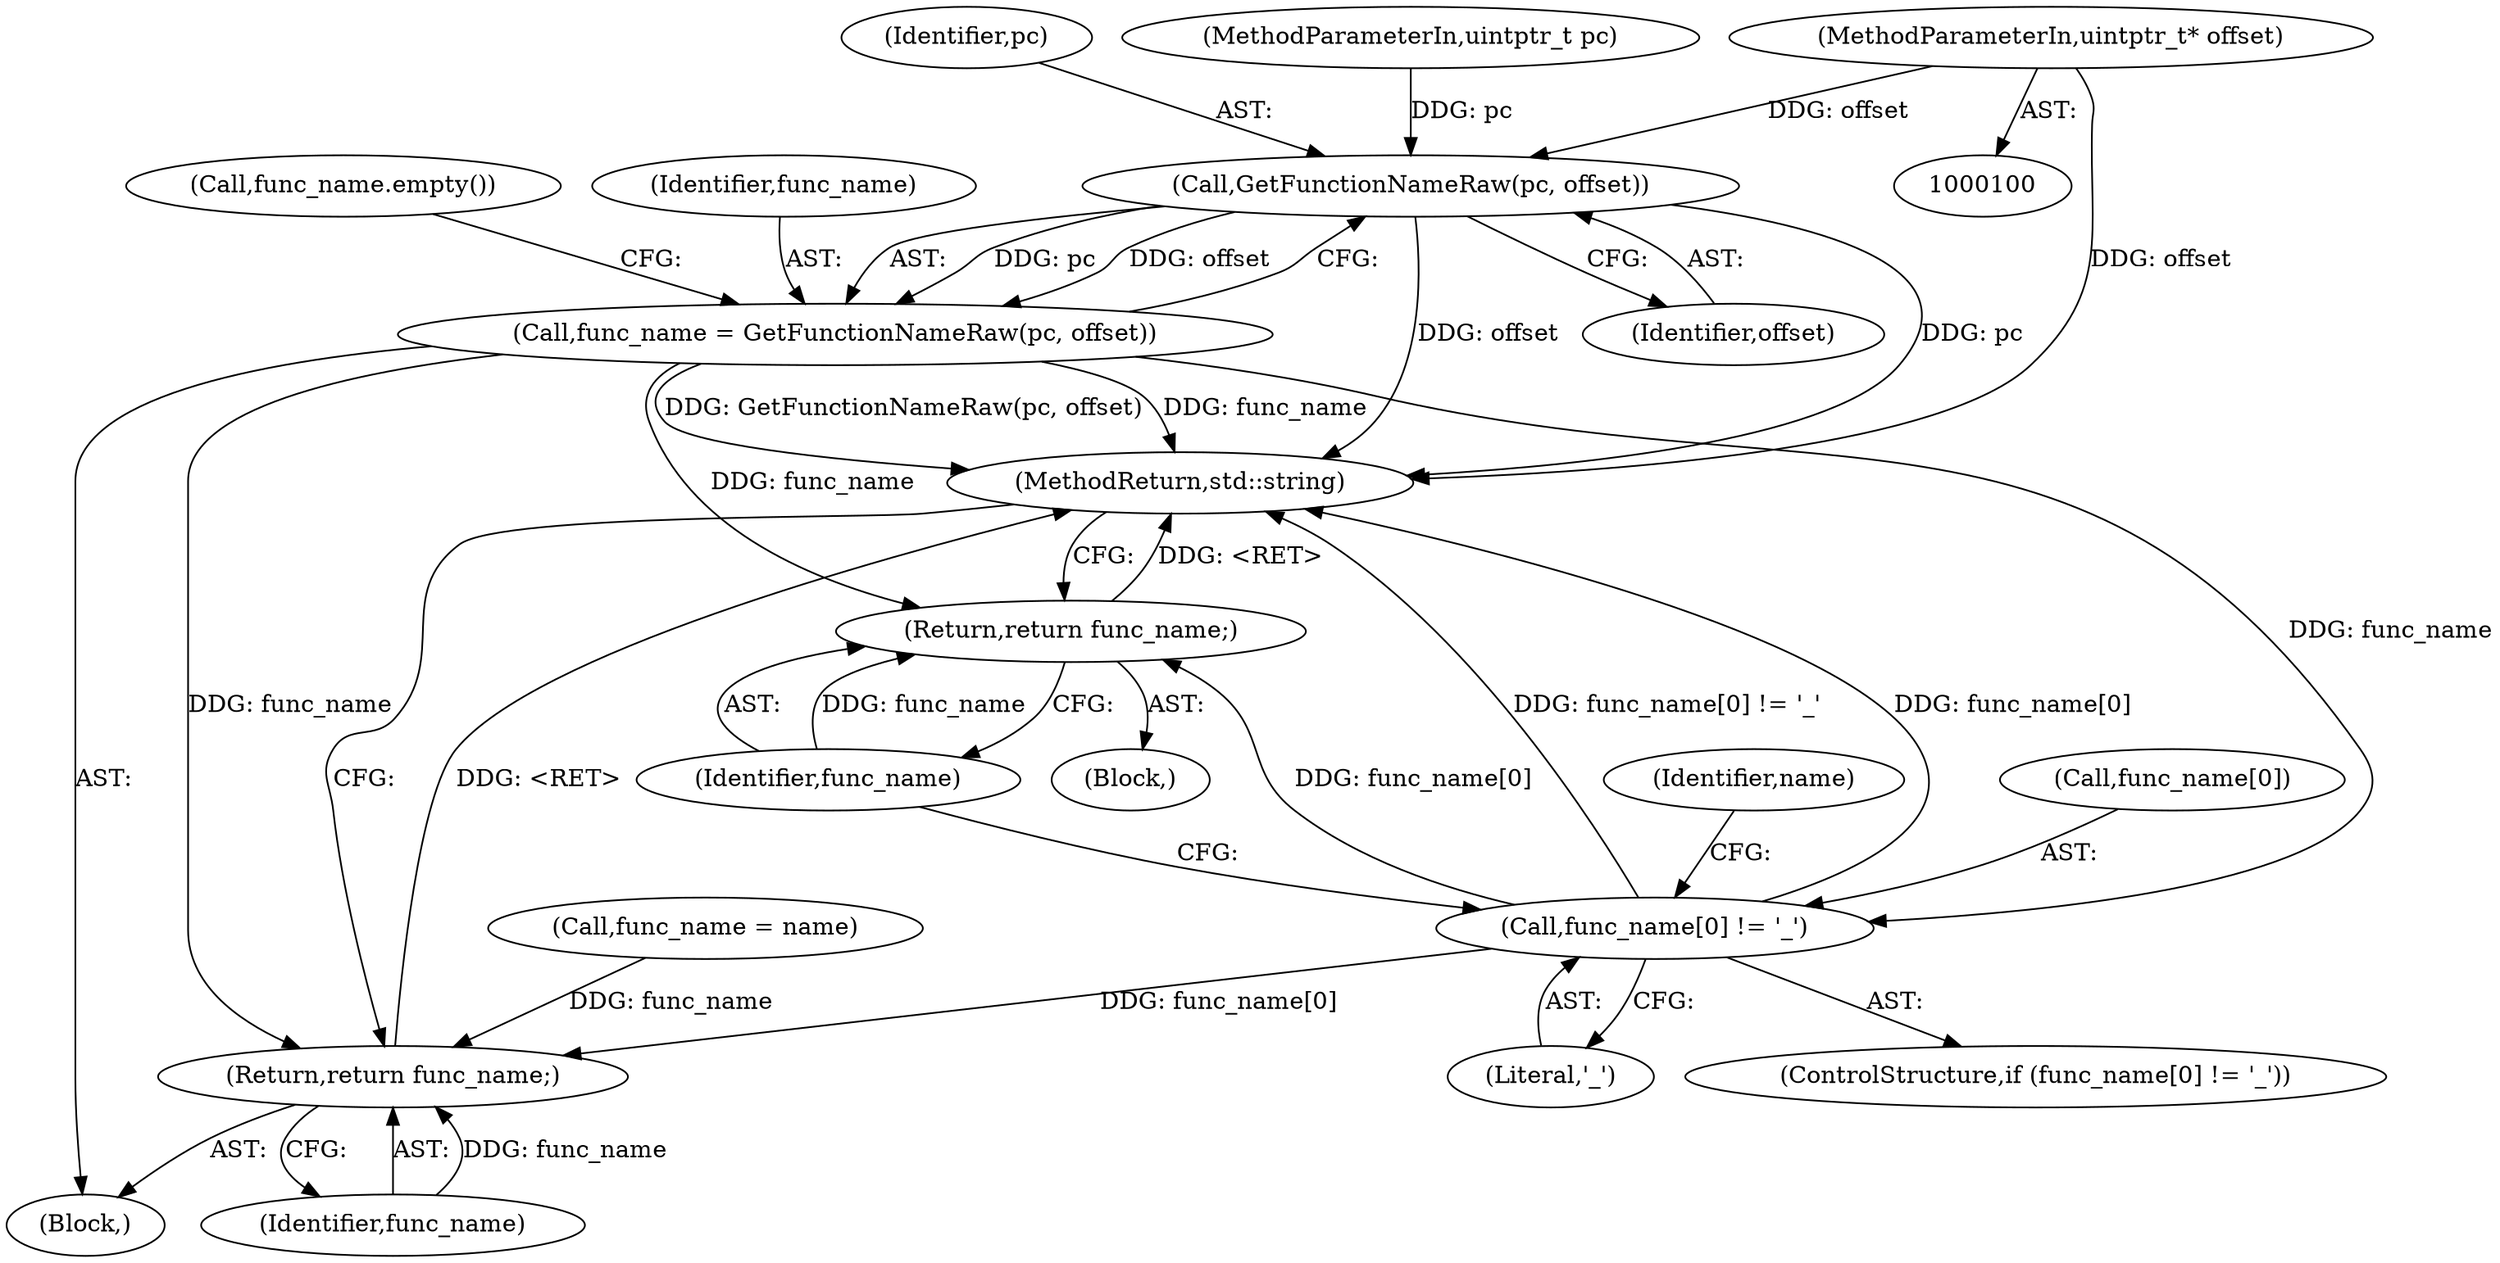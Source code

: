 digraph "1_Android_ad54cfed4516292654c997910839153264ae00a0@pointer" {
"1000102" [label="(MethodParameterIn,uintptr_t* offset)"];
"1000107" [label="(Call,GetFunctionNameRaw(pc, offset))"];
"1000105" [label="(Call,func_name = GetFunctionNameRaw(pc, offset))"];
"1000115" [label="(Call,func_name[0] != '_')"];
"1000121" [label="(Return,return func_name;)"];
"1000139" [label="(Return,return func_name;)"];
"1000140" [label="(Identifier,func_name)"];
"1000125" [label="(Identifier,name)"];
"1000116" [label="(Call,func_name[0])"];
"1000109" [label="(Identifier,offset)"];
"1000102" [label="(MethodParameterIn,uintptr_t* offset)"];
"1000139" [label="(Return,return func_name;)"];
"1000112" [label="(Call,func_name.empty())"];
"1000103" [label="(Block,)"];
"1000119" [label="(Literal,'_')"];
"1000121" [label="(Return,return func_name;)"];
"1000122" [label="(Identifier,func_name)"];
"1000114" [label="(ControlStructure,if (func_name[0] != '_'))"];
"1000107" [label="(Call,GetFunctionNameRaw(pc, offset))"];
"1000108" [label="(Identifier,pc)"];
"1000120" [label="(Block,)"];
"1000141" [label="(MethodReturn,std::string)"];
"1000134" [label="(Call,func_name = name)"];
"1000105" [label="(Call,func_name = GetFunctionNameRaw(pc, offset))"];
"1000106" [label="(Identifier,func_name)"];
"1000115" [label="(Call,func_name[0] != '_')"];
"1000101" [label="(MethodParameterIn,uintptr_t pc)"];
"1000102" -> "1000100"  [label="AST: "];
"1000102" -> "1000141"  [label="DDG: offset"];
"1000102" -> "1000107"  [label="DDG: offset"];
"1000107" -> "1000105"  [label="AST: "];
"1000107" -> "1000109"  [label="CFG: "];
"1000108" -> "1000107"  [label="AST: "];
"1000109" -> "1000107"  [label="AST: "];
"1000105" -> "1000107"  [label="CFG: "];
"1000107" -> "1000141"  [label="DDG: pc"];
"1000107" -> "1000141"  [label="DDG: offset"];
"1000107" -> "1000105"  [label="DDG: pc"];
"1000107" -> "1000105"  [label="DDG: offset"];
"1000101" -> "1000107"  [label="DDG: pc"];
"1000105" -> "1000103"  [label="AST: "];
"1000106" -> "1000105"  [label="AST: "];
"1000112" -> "1000105"  [label="CFG: "];
"1000105" -> "1000141"  [label="DDG: GetFunctionNameRaw(pc, offset)"];
"1000105" -> "1000141"  [label="DDG: func_name"];
"1000105" -> "1000115"  [label="DDG: func_name"];
"1000105" -> "1000121"  [label="DDG: func_name"];
"1000105" -> "1000139"  [label="DDG: func_name"];
"1000115" -> "1000114"  [label="AST: "];
"1000115" -> "1000119"  [label="CFG: "];
"1000116" -> "1000115"  [label="AST: "];
"1000119" -> "1000115"  [label="AST: "];
"1000122" -> "1000115"  [label="CFG: "];
"1000125" -> "1000115"  [label="CFG: "];
"1000115" -> "1000141"  [label="DDG: func_name[0] != '_'"];
"1000115" -> "1000141"  [label="DDG: func_name[0]"];
"1000115" -> "1000121"  [label="DDG: func_name[0]"];
"1000115" -> "1000139"  [label="DDG: func_name[0]"];
"1000121" -> "1000120"  [label="AST: "];
"1000121" -> "1000122"  [label="CFG: "];
"1000122" -> "1000121"  [label="AST: "];
"1000141" -> "1000121"  [label="CFG: "];
"1000121" -> "1000141"  [label="DDG: <RET>"];
"1000122" -> "1000121"  [label="DDG: func_name"];
"1000139" -> "1000103"  [label="AST: "];
"1000139" -> "1000140"  [label="CFG: "];
"1000140" -> "1000139"  [label="AST: "];
"1000141" -> "1000139"  [label="CFG: "];
"1000139" -> "1000141"  [label="DDG: <RET>"];
"1000140" -> "1000139"  [label="DDG: func_name"];
"1000134" -> "1000139"  [label="DDG: func_name"];
}

